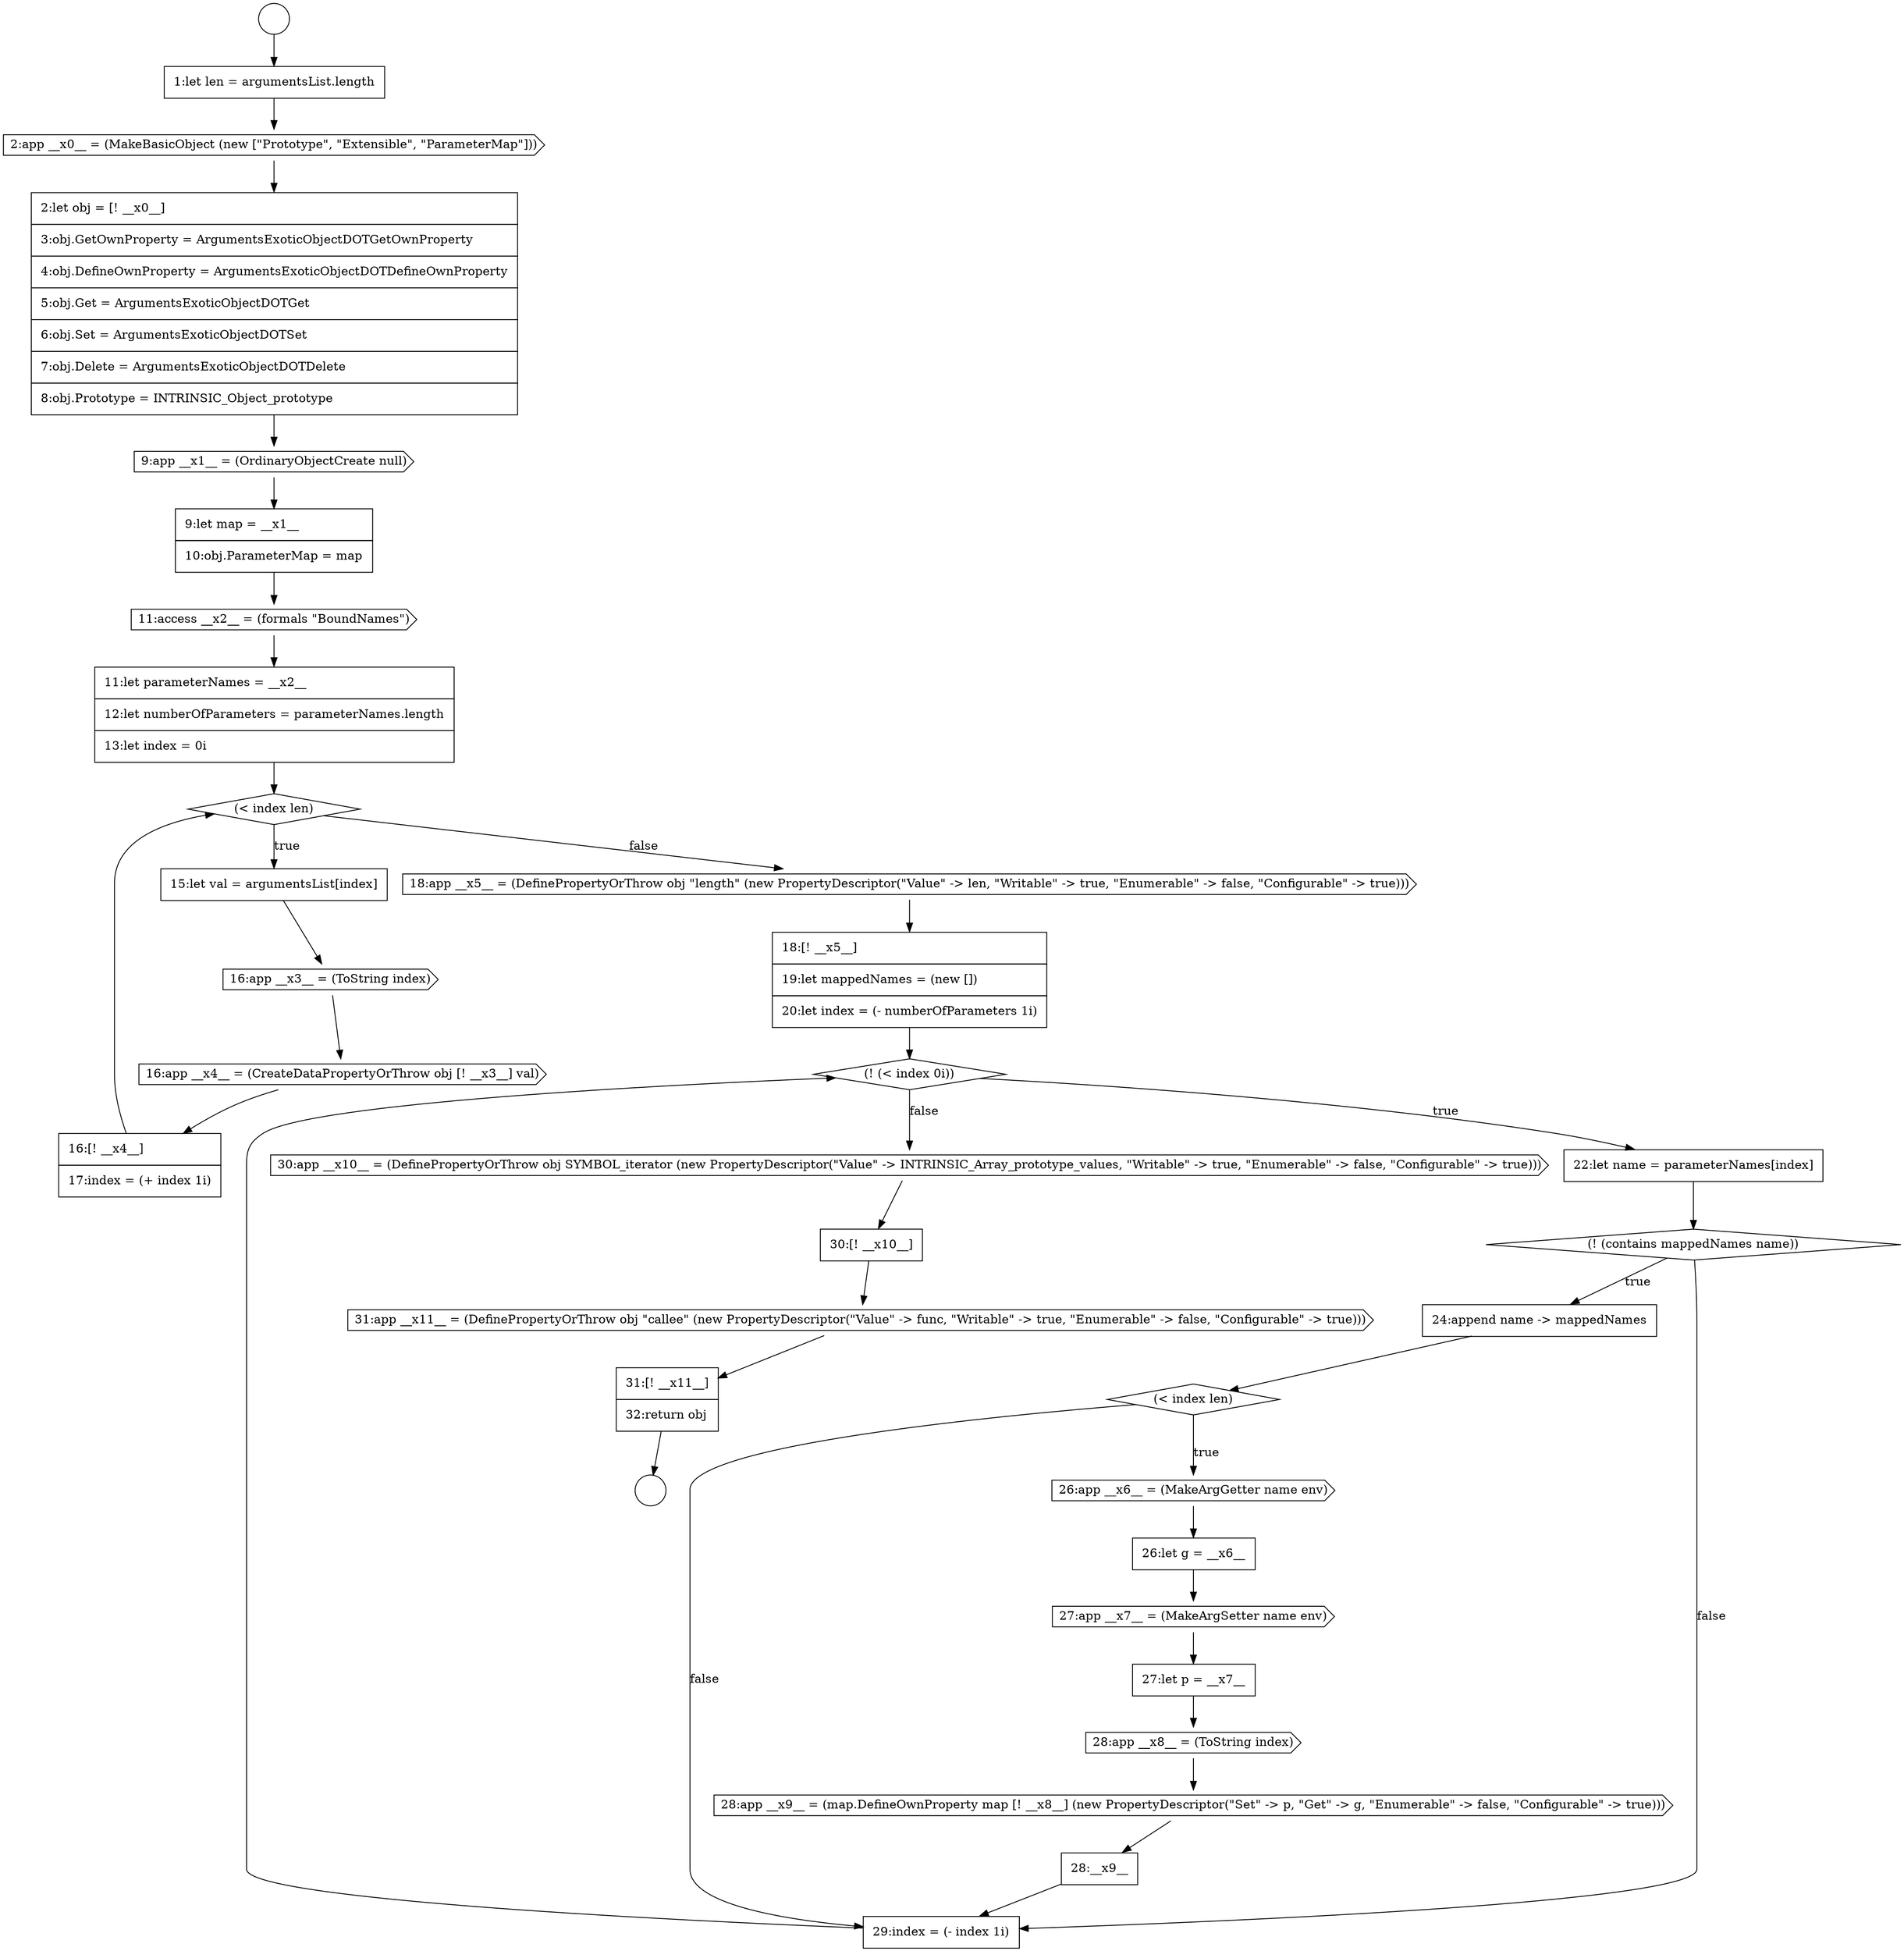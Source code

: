 digraph {
  node2844 [shape=none, margin=0, label=<<font color="black">
    <table border="0" cellborder="1" cellspacing="0" cellpadding="10">
      <tr><td align="left">11:let parameterNames = __x2__</td></tr>
      <tr><td align="left">12:let numberOfParameters = parameterNames.length</td></tr>
      <tr><td align="left">13:let index = 0i</td></tr>
    </table>
  </font>> color="black" fillcolor="white" style=filled]
  node2861 [shape=cds, label=<<font color="black">28:app __x8__ = (ToString index)</font>> color="black" fillcolor="white" style=filled]
  node2868 [shape=none, margin=0, label=<<font color="black">
    <table border="0" cellborder="1" cellspacing="0" cellpadding="10">
      <tr><td align="left">31:[! __x11__]</td></tr>
      <tr><td align="left">32:return obj</td></tr>
    </table>
  </font>> color="black" fillcolor="white" style=filled]
  node2842 [shape=none, margin=0, label=<<font color="black">
    <table border="0" cellborder="1" cellspacing="0" cellpadding="10">
      <tr><td align="left">9:let map = __x1__</td></tr>
      <tr><td align="left">10:obj.ParameterMap = map</td></tr>
    </table>
  </font>> color="black" fillcolor="white" style=filled]
  node2867 [shape=cds, label=<<font color="black">31:app __x11__ = (DefinePropertyOrThrow obj &quot;callee&quot; (new PropertyDescriptor(&quot;Value&quot; -&gt; func, &quot;Writable&quot; -&gt; true, &quot;Enumerable&quot; -&gt; false, &quot;Configurable&quot; -&gt; true)))</font>> color="black" fillcolor="white" style=filled]
  node2846 [shape=none, margin=0, label=<<font color="black">
    <table border="0" cellborder="1" cellspacing="0" cellpadding="10">
      <tr><td align="left">15:let val = argumentsList[index]</td></tr>
    </table>
  </font>> color="black" fillcolor="white" style=filled]
  node2865 [shape=cds, label=<<font color="black">30:app __x10__ = (DefinePropertyOrThrow obj SYMBOL_iterator (new PropertyDescriptor(&quot;Value&quot; -&gt; INTRINSIC_Array_prototype_values, &quot;Writable&quot; -&gt; true, &quot;Enumerable&quot; -&gt; false, &quot;Configurable&quot; -&gt; true)))</font>> color="black" fillcolor="white" style=filled]
  node2866 [shape=none, margin=0, label=<<font color="black">
    <table border="0" cellborder="1" cellspacing="0" cellpadding="10">
      <tr><td align="left">30:[! __x10__]</td></tr>
    </table>
  </font>> color="black" fillcolor="white" style=filled]
  node2837 [shape=circle label=" " color="black" fillcolor="white" style=filled]
  node2854 [shape=diamond, label=<<font color="black">(! (contains mappedNames name))</font>> color="black" fillcolor="white" style=filled]
  node2857 [shape=cds, label=<<font color="black">26:app __x6__ = (MakeArgGetter name env)</font>> color="black" fillcolor="white" style=filled]
  node2852 [shape=diamond, label=<<font color="black">(! (&lt; index 0i))</font>> color="black" fillcolor="white" style=filled]
  node2840 [shape=none, margin=0, label=<<font color="black">
    <table border="0" cellborder="1" cellspacing="0" cellpadding="10">
      <tr><td align="left">2:let obj = [! __x0__]</td></tr>
      <tr><td align="left">3:obj.GetOwnProperty = ArgumentsExoticObjectDOTGetOwnProperty</td></tr>
      <tr><td align="left">4:obj.DefineOwnProperty = ArgumentsExoticObjectDOTDefineOwnProperty</td></tr>
      <tr><td align="left">5:obj.Get = ArgumentsExoticObjectDOTGet</td></tr>
      <tr><td align="left">6:obj.Set = ArgumentsExoticObjectDOTSet</td></tr>
      <tr><td align="left">7:obj.Delete = ArgumentsExoticObjectDOTDelete</td></tr>
      <tr><td align="left">8:obj.Prototype = INTRINSIC_Object_prototype</td></tr>
    </table>
  </font>> color="black" fillcolor="white" style=filled]
  node2841 [shape=cds, label=<<font color="black">9:app __x1__ = (OrdinaryObjectCreate null)</font>> color="black" fillcolor="white" style=filled]
  node2858 [shape=none, margin=0, label=<<font color="black">
    <table border="0" cellborder="1" cellspacing="0" cellpadding="10">
      <tr><td align="left">26:let g = __x6__</td></tr>
    </table>
  </font>> color="black" fillcolor="white" style=filled]
  node2836 [shape=circle label=" " color="black" fillcolor="white" style=filled]
  node2845 [shape=diamond, label=<<font color="black">(&lt; index len)</font>> color="black" fillcolor="white" style=filled]
  node2851 [shape=none, margin=0, label=<<font color="black">
    <table border="0" cellborder="1" cellspacing="0" cellpadding="10">
      <tr><td align="left">18:[! __x5__]</td></tr>
      <tr><td align="left">19:let mappedNames = (new [])</td></tr>
      <tr><td align="left">20:let index = (- numberOfParameters 1i)</td></tr>
    </table>
  </font>> color="black" fillcolor="white" style=filled]
  node2862 [shape=cds, label=<<font color="black">28:app __x9__ = (map.DefineOwnProperty map [! __x8__] (new PropertyDescriptor(&quot;Set&quot; -&gt; p, &quot;Get&quot; -&gt; g, &quot;Enumerable&quot; -&gt; false, &quot;Configurable&quot; -&gt; true)))</font>> color="black" fillcolor="white" style=filled]
  node2859 [shape=cds, label=<<font color="black">27:app __x7__ = (MakeArgSetter name env)</font>> color="black" fillcolor="white" style=filled]
  node2849 [shape=none, margin=0, label=<<font color="black">
    <table border="0" cellborder="1" cellspacing="0" cellpadding="10">
      <tr><td align="left">16:[! __x4__]</td></tr>
      <tr><td align="left">17:index = (+ index 1i)</td></tr>
    </table>
  </font>> color="black" fillcolor="white" style=filled]
  node2839 [shape=cds, label=<<font color="black">2:app __x0__ = (MakeBasicObject (new [&quot;Prototype&quot;, &quot;Extensible&quot;, &quot;ParameterMap&quot;]))</font>> color="black" fillcolor="white" style=filled]
  node2856 [shape=diamond, label=<<font color="black">(&lt; index len)</font>> color="black" fillcolor="white" style=filled]
  node2863 [shape=none, margin=0, label=<<font color="black">
    <table border="0" cellborder="1" cellspacing="0" cellpadding="10">
      <tr><td align="left">28:__x9__</td></tr>
    </table>
  </font>> color="black" fillcolor="white" style=filled]
  node2850 [shape=cds, label=<<font color="black">18:app __x5__ = (DefinePropertyOrThrow obj &quot;length&quot; (new PropertyDescriptor(&quot;Value&quot; -&gt; len, &quot;Writable&quot; -&gt; true, &quot;Enumerable&quot; -&gt; false, &quot;Configurable&quot; -&gt; true)))</font>> color="black" fillcolor="white" style=filled]
  node2838 [shape=none, margin=0, label=<<font color="black">
    <table border="0" cellborder="1" cellspacing="0" cellpadding="10">
      <tr><td align="left">1:let len = argumentsList.length</td></tr>
    </table>
  </font>> color="black" fillcolor="white" style=filled]
  node2843 [shape=cds, label=<<font color="black">11:access __x2__ = (formals &quot;BoundNames&quot;)</font>> color="black" fillcolor="white" style=filled]
  node2860 [shape=none, margin=0, label=<<font color="black">
    <table border="0" cellborder="1" cellspacing="0" cellpadding="10">
      <tr><td align="left">27:let p = __x7__</td></tr>
    </table>
  </font>> color="black" fillcolor="white" style=filled]
  node2848 [shape=cds, label=<<font color="black">16:app __x4__ = (CreateDataPropertyOrThrow obj [! __x3__] val)</font>> color="black" fillcolor="white" style=filled]
  node2855 [shape=none, margin=0, label=<<font color="black">
    <table border="0" cellborder="1" cellspacing="0" cellpadding="10">
      <tr><td align="left">24:append name -&gt; mappedNames</td></tr>
    </table>
  </font>> color="black" fillcolor="white" style=filled]
  node2853 [shape=none, margin=0, label=<<font color="black">
    <table border="0" cellborder="1" cellspacing="0" cellpadding="10">
      <tr><td align="left">22:let name = parameterNames[index]</td></tr>
    </table>
  </font>> color="black" fillcolor="white" style=filled]
  node2847 [shape=cds, label=<<font color="black">16:app __x3__ = (ToString index)</font>> color="black" fillcolor="white" style=filled]
  node2864 [shape=none, margin=0, label=<<font color="black">
    <table border="0" cellborder="1" cellspacing="0" cellpadding="10">
      <tr><td align="left">29:index = (- index 1i)</td></tr>
    </table>
  </font>> color="black" fillcolor="white" style=filled]
  node2840 -> node2841 [ color="black"]
  node2852 -> node2853 [label=<<font color="black">true</font>> color="black"]
  node2852 -> node2865 [label=<<font color="black">false</font>> color="black"]
  node2847 -> node2848 [ color="black"]
  node2845 -> node2846 [label=<<font color="black">true</font>> color="black"]
  node2845 -> node2850 [label=<<font color="black">false</font>> color="black"]
  node2864 -> node2852 [ color="black"]
  node2853 -> node2854 [ color="black"]
  node2848 -> node2849 [ color="black"]
  node2861 -> node2862 [ color="black"]
  node2846 -> node2847 [ color="black"]
  node2858 -> node2859 [ color="black"]
  node2854 -> node2855 [label=<<font color="black">true</font>> color="black"]
  node2854 -> node2864 [label=<<font color="black">false</font>> color="black"]
  node2836 -> node2838 [ color="black"]
  node2851 -> node2852 [ color="black"]
  node2859 -> node2860 [ color="black"]
  node2838 -> node2839 [ color="black"]
  node2842 -> node2843 [ color="black"]
  node2839 -> node2840 [ color="black"]
  node2857 -> node2858 [ color="black"]
  node2860 -> node2861 [ color="black"]
  node2867 -> node2868 [ color="black"]
  node2863 -> node2864 [ color="black"]
  node2841 -> node2842 [ color="black"]
  node2862 -> node2863 [ color="black"]
  node2855 -> node2856 [ color="black"]
  node2844 -> node2845 [ color="black"]
  node2849 -> node2845 [ color="black"]
  node2850 -> node2851 [ color="black"]
  node2868 -> node2837 [ color="black"]
  node2865 -> node2866 [ color="black"]
  node2843 -> node2844 [ color="black"]
  node2856 -> node2857 [label=<<font color="black">true</font>> color="black"]
  node2856 -> node2864 [label=<<font color="black">false</font>> color="black"]
  node2866 -> node2867 [ color="black"]
}
